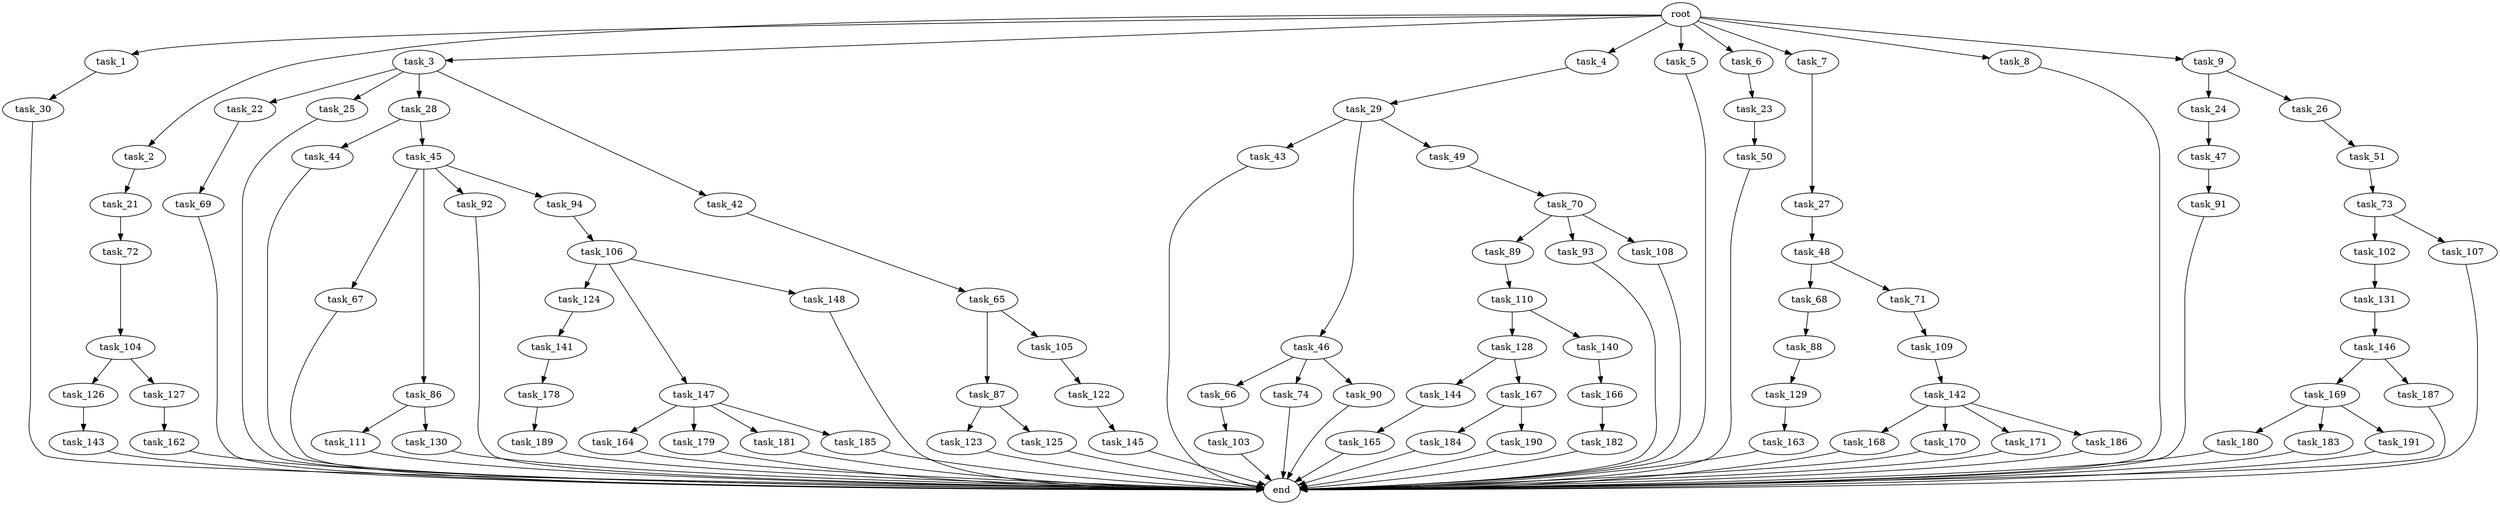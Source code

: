 digraph G {
  root [size="0.000000"];
  task_1 [size="1024.000000"];
  task_2 [size="1024.000000"];
  task_3 [size="1024.000000"];
  task_4 [size="1024.000000"];
  task_5 [size="1024.000000"];
  task_6 [size="1024.000000"];
  task_7 [size="1024.000000"];
  task_8 [size="1024.000000"];
  task_9 [size="1024.000000"];
  task_21 [size="137438953472.000000"];
  task_22 [size="77309411328.000000"];
  task_23 [size="549755813888.000000"];
  task_24 [size="309237645312.000000"];
  task_25 [size="77309411328.000000"];
  task_26 [size="309237645312.000000"];
  task_27 [size="34359738368.000000"];
  task_28 [size="77309411328.000000"];
  task_29 [size="77309411328.000000"];
  task_30 [size="695784701952.000000"];
  task_42 [size="77309411328.000000"];
  task_43 [size="34359738368.000000"];
  task_44 [size="214748364800.000000"];
  task_45 [size="214748364800.000000"];
  task_46 [size="34359738368.000000"];
  task_47 [size="695784701952.000000"];
  task_48 [size="695784701952.000000"];
  task_49 [size="34359738368.000000"];
  task_50 [size="858993459200.000000"];
  task_51 [size="214748364800.000000"];
  task_65 [size="695784701952.000000"];
  task_66 [size="77309411328.000000"];
  task_67 [size="549755813888.000000"];
  task_68 [size="137438953472.000000"];
  task_69 [size="858993459200.000000"];
  task_70 [size="34359738368.000000"];
  task_71 [size="137438953472.000000"];
  task_72 [size="858993459200.000000"];
  task_73 [size="420906795008.000000"];
  task_74 [size="77309411328.000000"];
  task_86 [size="549755813888.000000"];
  task_87 [size="549755813888.000000"];
  task_88 [size="420906795008.000000"];
  task_89 [size="549755813888.000000"];
  task_90 [size="77309411328.000000"];
  task_91 [size="214748364800.000000"];
  task_92 [size="549755813888.000000"];
  task_93 [size="549755813888.000000"];
  task_94 [size="549755813888.000000"];
  task_102 [size="549755813888.000000"];
  task_103 [size="858993459200.000000"];
  task_104 [size="137438953472.000000"];
  task_105 [size="549755813888.000000"];
  task_106 [size="695784701952.000000"];
  task_107 [size="549755813888.000000"];
  task_108 [size="549755813888.000000"];
  task_109 [size="695784701952.000000"];
  task_110 [size="214748364800.000000"];
  task_111 [size="77309411328.000000"];
  task_122 [size="77309411328.000000"];
  task_123 [size="549755813888.000000"];
  task_124 [size="214748364800.000000"];
  task_125 [size="549755813888.000000"];
  task_126 [size="34359738368.000000"];
  task_127 [size="34359738368.000000"];
  task_128 [size="695784701952.000000"];
  task_129 [size="549755813888.000000"];
  task_130 [size="77309411328.000000"];
  task_131 [size="549755813888.000000"];
  task_140 [size="695784701952.000000"];
  task_141 [size="858993459200.000000"];
  task_142 [size="34359738368.000000"];
  task_143 [size="309237645312.000000"];
  task_144 [size="858993459200.000000"];
  task_145 [size="420906795008.000000"];
  task_146 [size="549755813888.000000"];
  task_147 [size="214748364800.000000"];
  task_148 [size="214748364800.000000"];
  task_162 [size="309237645312.000000"];
  task_163 [size="858993459200.000000"];
  task_164 [size="34359738368.000000"];
  task_165 [size="549755813888.000000"];
  task_166 [size="858993459200.000000"];
  task_167 [size="858993459200.000000"];
  task_168 [size="214748364800.000000"];
  task_169 [size="858993459200.000000"];
  task_170 [size="214748364800.000000"];
  task_171 [size="214748364800.000000"];
  task_178 [size="34359738368.000000"];
  task_179 [size="34359738368.000000"];
  task_180 [size="420906795008.000000"];
  task_181 [size="34359738368.000000"];
  task_182 [size="420906795008.000000"];
  task_183 [size="420906795008.000000"];
  task_184 [size="77309411328.000000"];
  task_185 [size="34359738368.000000"];
  task_186 [size="214748364800.000000"];
  task_187 [size="858993459200.000000"];
  task_189 [size="549755813888.000000"];
  task_190 [size="77309411328.000000"];
  task_191 [size="420906795008.000000"];
  end [size="0.000000"];

  root -> task_1 [size="1.000000"];
  root -> task_2 [size="1.000000"];
  root -> task_3 [size="1.000000"];
  root -> task_4 [size="1.000000"];
  root -> task_5 [size="1.000000"];
  root -> task_6 [size="1.000000"];
  root -> task_7 [size="1.000000"];
  root -> task_8 [size="1.000000"];
  root -> task_9 [size="1.000000"];
  task_1 -> task_30 [size="679477248.000000"];
  task_2 -> task_21 [size="134217728.000000"];
  task_3 -> task_22 [size="75497472.000000"];
  task_3 -> task_25 [size="75497472.000000"];
  task_3 -> task_28 [size="75497472.000000"];
  task_3 -> task_42 [size="75497472.000000"];
  task_4 -> task_29 [size="75497472.000000"];
  task_5 -> end [size="1.000000"];
  task_6 -> task_23 [size="536870912.000000"];
  task_7 -> task_27 [size="33554432.000000"];
  task_8 -> end [size="1.000000"];
  task_9 -> task_24 [size="301989888.000000"];
  task_9 -> task_26 [size="301989888.000000"];
  task_21 -> task_72 [size="838860800.000000"];
  task_22 -> task_69 [size="838860800.000000"];
  task_23 -> task_50 [size="838860800.000000"];
  task_24 -> task_47 [size="679477248.000000"];
  task_25 -> end [size="1.000000"];
  task_26 -> task_51 [size="209715200.000000"];
  task_27 -> task_48 [size="679477248.000000"];
  task_28 -> task_44 [size="209715200.000000"];
  task_28 -> task_45 [size="209715200.000000"];
  task_29 -> task_43 [size="33554432.000000"];
  task_29 -> task_46 [size="33554432.000000"];
  task_29 -> task_49 [size="33554432.000000"];
  task_30 -> end [size="1.000000"];
  task_42 -> task_65 [size="679477248.000000"];
  task_43 -> end [size="1.000000"];
  task_44 -> end [size="1.000000"];
  task_45 -> task_67 [size="536870912.000000"];
  task_45 -> task_86 [size="536870912.000000"];
  task_45 -> task_92 [size="536870912.000000"];
  task_45 -> task_94 [size="536870912.000000"];
  task_46 -> task_66 [size="75497472.000000"];
  task_46 -> task_74 [size="75497472.000000"];
  task_46 -> task_90 [size="75497472.000000"];
  task_47 -> task_91 [size="209715200.000000"];
  task_48 -> task_68 [size="134217728.000000"];
  task_48 -> task_71 [size="134217728.000000"];
  task_49 -> task_70 [size="33554432.000000"];
  task_50 -> end [size="1.000000"];
  task_51 -> task_73 [size="411041792.000000"];
  task_65 -> task_87 [size="536870912.000000"];
  task_65 -> task_105 [size="536870912.000000"];
  task_66 -> task_103 [size="838860800.000000"];
  task_67 -> end [size="1.000000"];
  task_68 -> task_88 [size="411041792.000000"];
  task_69 -> end [size="1.000000"];
  task_70 -> task_89 [size="536870912.000000"];
  task_70 -> task_93 [size="536870912.000000"];
  task_70 -> task_108 [size="536870912.000000"];
  task_71 -> task_109 [size="679477248.000000"];
  task_72 -> task_104 [size="134217728.000000"];
  task_73 -> task_102 [size="536870912.000000"];
  task_73 -> task_107 [size="536870912.000000"];
  task_74 -> end [size="1.000000"];
  task_86 -> task_111 [size="75497472.000000"];
  task_86 -> task_130 [size="75497472.000000"];
  task_87 -> task_123 [size="536870912.000000"];
  task_87 -> task_125 [size="536870912.000000"];
  task_88 -> task_129 [size="536870912.000000"];
  task_89 -> task_110 [size="209715200.000000"];
  task_90 -> end [size="1.000000"];
  task_91 -> end [size="1.000000"];
  task_92 -> end [size="1.000000"];
  task_93 -> end [size="1.000000"];
  task_94 -> task_106 [size="679477248.000000"];
  task_102 -> task_131 [size="536870912.000000"];
  task_103 -> end [size="1.000000"];
  task_104 -> task_126 [size="33554432.000000"];
  task_104 -> task_127 [size="33554432.000000"];
  task_105 -> task_122 [size="75497472.000000"];
  task_106 -> task_124 [size="209715200.000000"];
  task_106 -> task_147 [size="209715200.000000"];
  task_106 -> task_148 [size="209715200.000000"];
  task_107 -> end [size="1.000000"];
  task_108 -> end [size="1.000000"];
  task_109 -> task_142 [size="33554432.000000"];
  task_110 -> task_128 [size="679477248.000000"];
  task_110 -> task_140 [size="679477248.000000"];
  task_111 -> end [size="1.000000"];
  task_122 -> task_145 [size="411041792.000000"];
  task_123 -> end [size="1.000000"];
  task_124 -> task_141 [size="838860800.000000"];
  task_125 -> end [size="1.000000"];
  task_126 -> task_143 [size="301989888.000000"];
  task_127 -> task_162 [size="301989888.000000"];
  task_128 -> task_144 [size="838860800.000000"];
  task_128 -> task_167 [size="838860800.000000"];
  task_129 -> task_163 [size="838860800.000000"];
  task_130 -> end [size="1.000000"];
  task_131 -> task_146 [size="536870912.000000"];
  task_140 -> task_166 [size="838860800.000000"];
  task_141 -> task_178 [size="33554432.000000"];
  task_142 -> task_168 [size="209715200.000000"];
  task_142 -> task_170 [size="209715200.000000"];
  task_142 -> task_171 [size="209715200.000000"];
  task_142 -> task_186 [size="209715200.000000"];
  task_143 -> end [size="1.000000"];
  task_144 -> task_165 [size="536870912.000000"];
  task_145 -> end [size="1.000000"];
  task_146 -> task_169 [size="838860800.000000"];
  task_146 -> task_187 [size="838860800.000000"];
  task_147 -> task_164 [size="33554432.000000"];
  task_147 -> task_179 [size="33554432.000000"];
  task_147 -> task_181 [size="33554432.000000"];
  task_147 -> task_185 [size="33554432.000000"];
  task_148 -> end [size="1.000000"];
  task_162 -> end [size="1.000000"];
  task_163 -> end [size="1.000000"];
  task_164 -> end [size="1.000000"];
  task_165 -> end [size="1.000000"];
  task_166 -> task_182 [size="411041792.000000"];
  task_167 -> task_184 [size="75497472.000000"];
  task_167 -> task_190 [size="75497472.000000"];
  task_168 -> end [size="1.000000"];
  task_169 -> task_180 [size="411041792.000000"];
  task_169 -> task_183 [size="411041792.000000"];
  task_169 -> task_191 [size="411041792.000000"];
  task_170 -> end [size="1.000000"];
  task_171 -> end [size="1.000000"];
  task_178 -> task_189 [size="536870912.000000"];
  task_179 -> end [size="1.000000"];
  task_180 -> end [size="1.000000"];
  task_181 -> end [size="1.000000"];
  task_182 -> end [size="1.000000"];
  task_183 -> end [size="1.000000"];
  task_184 -> end [size="1.000000"];
  task_185 -> end [size="1.000000"];
  task_186 -> end [size="1.000000"];
  task_187 -> end [size="1.000000"];
  task_189 -> end [size="1.000000"];
  task_190 -> end [size="1.000000"];
  task_191 -> end [size="1.000000"];
}

